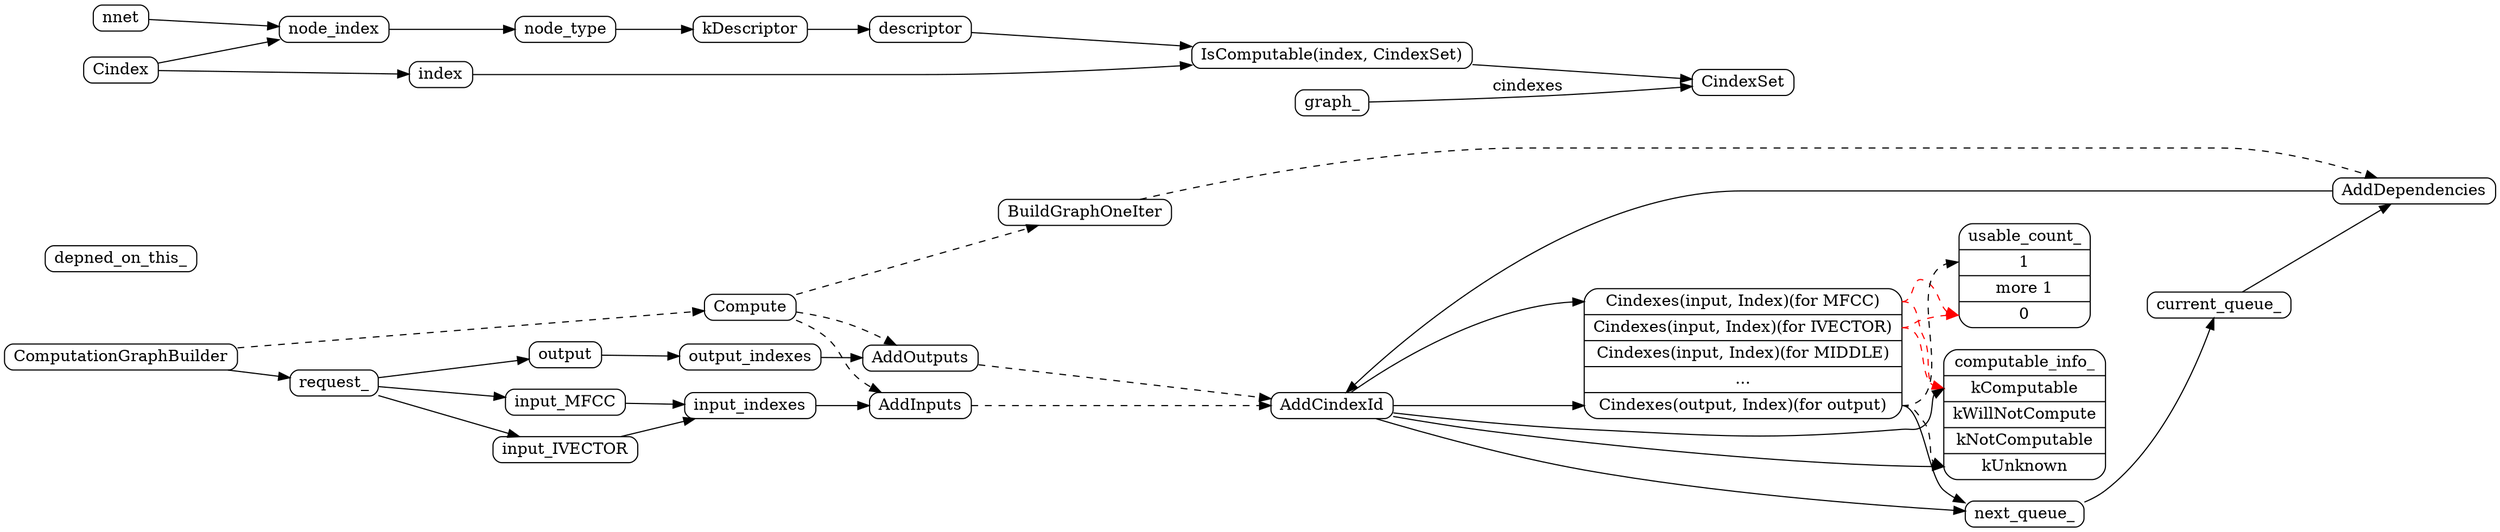 digraph ComputeProcess{
        rankdir=LR
        node[shape=Mrecord, width=.1, height=.1]

        subgraph builder_func{
                edge[style=dashed]
                
                ComputationGraphBuilder -> Compute
                Compute -> AddInputs
                Compute -> AddOutputs
                Compute -> BuildGraphOneIter
                BuildGraphOneIter -> AddDependencies

        }


        subgraph ComputeComputableInfo{

                 ComputationGraphBuilder -> request_
                 request_ -> input_MFCC
                 request_ -> input_IVECTOR
                 request_ -> output
                 input_MFCC -> input_indexes
                 input_IVECTOR -> input_indexes
                 output -> output_indexes

                 input_indexes -> AddInputs
                 output_indexes -> AddOutputs


                 cindexes[label="<input> Cindexes(input, Index)(for MFCC) | <input_ivector> Cindexes(input, Index)(for IVECTOR)\
 |<middle>  Cindexes(input, Index)(for MIDDLE) | ... | <output>Cindexes(output, Index)(for output)"]

                 

                 AddInputs -> AddCindexId[style=dashed]
                 AddCindexId -> cindexes:input
                 AddCindexId -> computable_info_:kComputable
                 
                 AddOutputs -> AddCindexId[style=dashed]
                 AddCindexId -> cindexes:output
                 AddCindexId -> computable_info_:kUnknown
                 
                 cindexes:input -> computable_info_:kComputable[style=dashed, color=red]
                 cindexes:input_ivector -> computable_info_:kComputable[style=dashed, color=red]
                 cindexes:output -> computable_info_:kUnknown[style=dashed]
                 computable_info_[label="computable_info_ | <kComputable> kComputable | kWillNotCompute | kNotComputable | <kUnknown> kUnknown"]

                 cindexes:output -> next_queue_
                 AddCindexId -> next_queue_


                 depned_on_this_

                 cindexes:input -> usable_count_:0[style=dashed, color=red]
                 cindexes:input_ivector -> usable_count_:0[style=dashed, color=red]
                 cindexes:output -> usable_count_:1[style=dashed]
                 
                 usable_count_[label="usable_count_ |<1> 1 |<more>  more 1 |<0> 0 "]



                 
                 next_queue_ -> current_queue_
                 current_queue_ -> AddDependencies
                 AddDependencies -> AddCindexId



















                 nnet -> node_index

                 Cindex -> node_index -> node_type
                 Cindex -> index

                 graph_ -> CindexSet[label="cindexes"]


                 node_type -> kDescriptor
                 kDescriptor -> descriptor -> func_IsComputable
                 func_IsComputable[label = "IsComputable(index, CindexSet)"]

                 index -> func_IsComputable
                 func_IsComputable -> CindexSet

        }

}